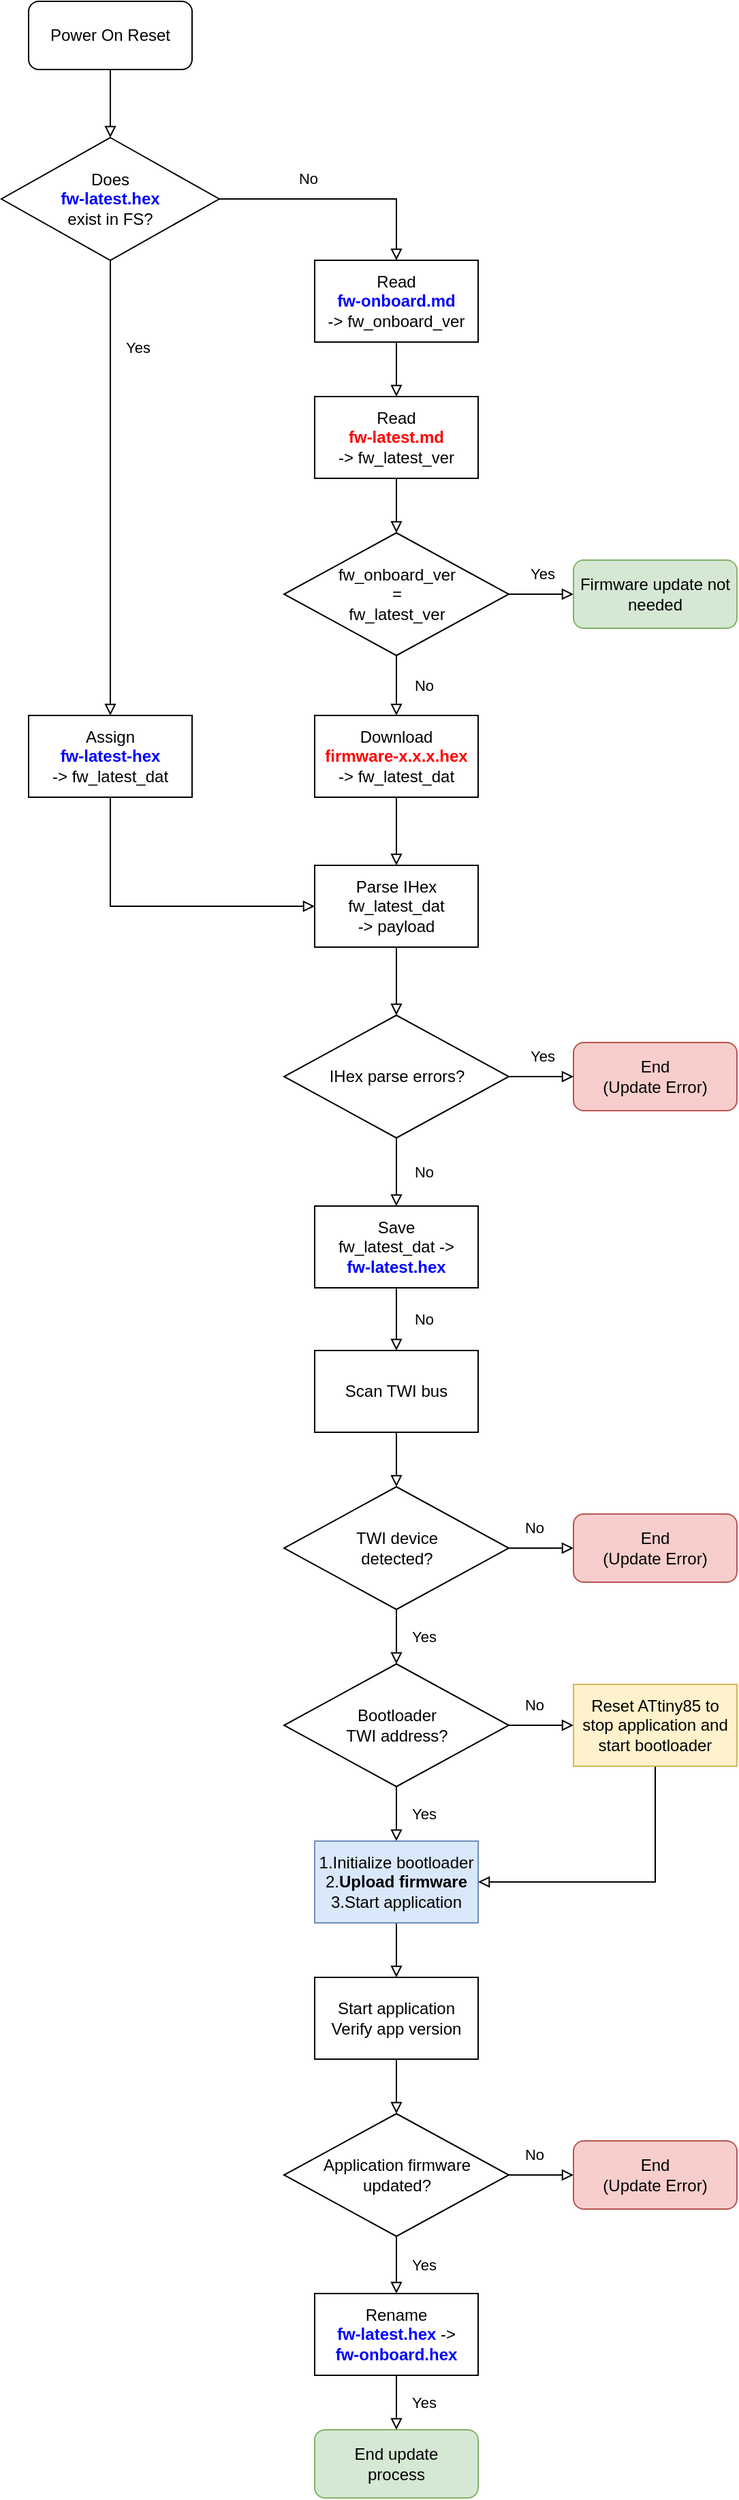 <mxfile version="13.1.14" type="device"><diagram id="b7CmRXWE2GOlUavSTZUe" name="Page-1"><mxGraphModel dx="1182" dy="683" grid="1" gridSize="10" guides="1" tooltips="1" connect="1" arrows="1" fold="1" page="1" pageScale="1" pageWidth="827" pageHeight="1169" math="0" shadow="0"><root><mxCell id="0"/><mxCell id="1" parent="0"/><mxCell id="aLQe0wNo5wLi3Sxk2y81-3" style="edgeStyle=orthogonalEdgeStyle;rounded=0;orthogonalLoop=1;jettySize=auto;html=1;entryX=0.5;entryY=0;entryDx=0;entryDy=0;strokeWidth=1;endArrow=block;endFill=0;strokeColor=#000000;" parent="1" source="aLQe0wNo5wLi3Sxk2y81-1" target="aLQe0wNo5wLi3Sxk2y81-2" edge="1"><mxGeometry relative="1" as="geometry"/></mxCell><mxCell id="aLQe0wNo5wLi3Sxk2y81-1" value="Power On Reset" style="rounded=1;whiteSpace=wrap;html=1;" parent="1" vertex="1"><mxGeometry x="190" y="106" width="120" height="50" as="geometry"/></mxCell><mxCell id="aLQe0wNo5wLi3Sxk2y81-4" value="No" style="edgeStyle=orthogonalEdgeStyle;rounded=0;orthogonalLoop=1;jettySize=auto;html=1;exitX=1;exitY=0.5;exitDx=0;exitDy=0;endArrow=block;endFill=0;strokeColor=#000000;strokeWidth=1;entryX=0.5;entryY=0;entryDx=0;entryDy=0;" parent="1" source="aLQe0wNo5wLi3Sxk2y81-2" target="aLQe0wNo5wLi3Sxk2y81-6" edge="1"><mxGeometry x="-0.259" y="15" relative="1" as="geometry"><mxPoint x="490" y="296" as="targetPoint"/><mxPoint as="offset"/></mxGeometry></mxCell><mxCell id="aLQe0wNo5wLi3Sxk2y81-2" value="Does&lt;br&gt;&lt;font color=&quot;#0000ff&quot;&gt;&lt;b&gt;fw-latest.hex&lt;/b&gt;&lt;/font&gt;&lt;br&gt;exist in FS?" style="rhombus;whiteSpace=wrap;html=1;" parent="1" vertex="1"><mxGeometry x="170" y="206" width="160" height="90" as="geometry"/></mxCell><mxCell id="aLQe0wNo5wLi3Sxk2y81-5" value="Yes" style="edgeStyle=orthogonalEdgeStyle;rounded=0;orthogonalLoop=1;jettySize=auto;html=1;exitX=0.5;exitY=1;exitDx=0;exitDy=0;endArrow=block;endFill=0;strokeColor=#000000;strokeWidth=1;entryX=0.5;entryY=0;entryDx=0;entryDy=0;" parent="1" source="aLQe0wNo5wLi3Sxk2y81-2" target="CXJbbaDLJKEDGF4cZTQp-16" edge="1"><mxGeometry x="-0.617" y="20" relative="1" as="geometry"><mxPoint x="290" y="656" as="targetPoint"/><mxPoint x="170" y="336" as="sourcePoint"/><mxPoint as="offset"/></mxGeometry></mxCell><mxCell id="aLQe0wNo5wLi3Sxk2y81-8" style="edgeStyle=orthogonalEdgeStyle;rounded=0;orthogonalLoop=1;jettySize=auto;html=1;exitX=0.5;exitY=1;exitDx=0;exitDy=0;entryX=0.5;entryY=0;entryDx=0;entryDy=0;endArrow=block;endFill=0;strokeColor=#000000;strokeWidth=1;" parent="1" source="aLQe0wNo5wLi3Sxk2y81-6" target="aLQe0wNo5wLi3Sxk2y81-7" edge="1"><mxGeometry relative="1" as="geometry"/></mxCell><mxCell id="aLQe0wNo5wLi3Sxk2y81-6" value="Read&lt;br&gt;&lt;b&gt;&lt;font color=&quot;#0000ff&quot;&gt;fw-onboard.md&lt;/font&gt;&lt;/b&gt;&lt;br&gt;-&amp;gt; fw_onboard_ver" style="rounded=0;whiteSpace=wrap;html=1;" parent="1" vertex="1"><mxGeometry x="400" y="296" width="120" height="60" as="geometry"/></mxCell><mxCell id="aLQe0wNo5wLi3Sxk2y81-16" style="edgeStyle=orthogonalEdgeStyle;rounded=0;orthogonalLoop=1;jettySize=auto;html=1;exitX=0.5;exitY=1;exitDx=0;exitDy=0;entryX=0.5;entryY=0;entryDx=0;entryDy=0;endArrow=block;endFill=0;strokeColor=#000000;strokeWidth=1;" parent="1" source="aLQe0wNo5wLi3Sxk2y81-7" target="aLQe0wNo5wLi3Sxk2y81-9" edge="1"><mxGeometry relative="1" as="geometry"/></mxCell><mxCell id="aLQe0wNo5wLi3Sxk2y81-7" value="Read&lt;br&gt;&lt;b&gt;&lt;font color=&quot;#ff0000&quot;&gt;fw-latest.md&lt;/font&gt;&lt;/b&gt;&lt;br&gt;-&amp;gt; fw_latest_ver" style="rounded=0;whiteSpace=wrap;html=1;" parent="1" vertex="1"><mxGeometry x="400" y="396" width="120" height="60" as="geometry"/></mxCell><mxCell id="aLQe0wNo5wLi3Sxk2y81-17" value="No" style="edgeStyle=orthogonalEdgeStyle;rounded=0;orthogonalLoop=1;jettySize=auto;html=1;exitX=0.5;exitY=1;exitDx=0;exitDy=0;endArrow=block;endFill=0;strokeColor=#000000;strokeWidth=1;entryX=0.5;entryY=0;entryDx=0;entryDy=0;" parent="1" source="aLQe0wNo5wLi3Sxk2y81-9" target="CXJbbaDLJKEDGF4cZTQp-2" edge="1"><mxGeometry y="20" relative="1" as="geometry"><mxPoint as="offset"/><mxPoint x="370" y="600" as="targetPoint"/></mxGeometry></mxCell><mxCell id="aLQe0wNo5wLi3Sxk2y81-9" value="fw_onboard_ver&lt;br&gt;=&lt;br&gt;fw_latest_ver" style="rhombus;whiteSpace=wrap;html=1;" parent="1" vertex="1"><mxGeometry x="377.5" y="496" width="165" height="90" as="geometry"/></mxCell><mxCell id="aLQe0wNo5wLi3Sxk2y81-11" value="Yes" style="edgeStyle=orthogonalEdgeStyle;rounded=0;orthogonalLoop=1;jettySize=auto;html=1;endArrow=block;endFill=0;strokeColor=#000000;strokeWidth=1;exitX=1;exitY=0.5;exitDx=0;exitDy=0;entryX=0;entryY=0.5;entryDx=0;entryDy=0;" parent="1" source="aLQe0wNo5wLi3Sxk2y81-9" target="aLQe0wNo5wLi3Sxk2y81-12" edge="1"><mxGeometry x="-0.032" y="15" relative="1" as="geometry"><mxPoint x="470" y="616" as="sourcePoint"/><mxPoint x="460" y="626" as="targetPoint"/><mxPoint x="1" as="offset"/></mxGeometry></mxCell><mxCell id="aLQe0wNo5wLi3Sxk2y81-12" value="Firmware update not needed" style="rounded=1;whiteSpace=wrap;html=1;fillColor=#d5e8d4;strokeColor=#82b366;" parent="1" vertex="1"><mxGeometry x="590" y="516" width="120" height="50" as="geometry"/></mxCell><mxCell id="aLQe0wNo5wLi3Sxk2y81-19" style="edgeStyle=orthogonalEdgeStyle;rounded=0;orthogonalLoop=1;jettySize=auto;html=1;exitX=0.5;exitY=1;exitDx=0;exitDy=0;entryX=0.5;entryY=0;entryDx=0;entryDy=0;endArrow=block;endFill=0;strokeColor=#000000;strokeWidth=1;" parent="1" source="aLQe0wNo5wLi3Sxk2y81-13" target="aLQe0wNo5wLi3Sxk2y81-18" edge="1"><mxGeometry relative="1" as="geometry"/></mxCell><mxCell id="aLQe0wNo5wLi3Sxk2y81-13" value="Scan TWI bus" style="rounded=0;whiteSpace=wrap;html=1;" parent="1" vertex="1"><mxGeometry x="400" y="1096" width="120" height="60" as="geometry"/></mxCell><mxCell id="aLQe0wNo5wLi3Sxk2y81-21" value="No" style="edgeStyle=orthogonalEdgeStyle;rounded=0;orthogonalLoop=1;jettySize=auto;html=1;exitX=1;exitY=0.5;exitDx=0;exitDy=0;entryX=0;entryY=0.5;entryDx=0;entryDy=0;endArrow=block;endFill=0;strokeColor=#000000;strokeWidth=1;" parent="1" source="aLQe0wNo5wLi3Sxk2y81-18" target="aLQe0wNo5wLi3Sxk2y81-20" edge="1"><mxGeometry x="-0.263" y="15" relative="1" as="geometry"><mxPoint x="1" as="offset"/></mxGeometry></mxCell><mxCell id="aLQe0wNo5wLi3Sxk2y81-23" value="Yes" style="edgeStyle=orthogonalEdgeStyle;rounded=0;orthogonalLoop=1;jettySize=auto;html=1;exitX=0.5;exitY=1;exitDx=0;exitDy=0;entryX=0.5;entryY=0;entryDx=0;entryDy=0;endArrow=block;endFill=0;strokeColor=#000000;strokeWidth=1;" parent="1" source="aLQe0wNo5wLi3Sxk2y81-18" target="aLQe0wNo5wLi3Sxk2y81-22" edge="1"><mxGeometry y="20" relative="1" as="geometry"><mxPoint as="offset"/></mxGeometry></mxCell><mxCell id="aLQe0wNo5wLi3Sxk2y81-18" value="TWI device&lt;br&gt;detected?" style="rhombus;whiteSpace=wrap;html=1;" parent="1" vertex="1"><mxGeometry x="377.5" y="1196" width="165" height="90" as="geometry"/></mxCell><mxCell id="aLQe0wNo5wLi3Sxk2y81-20" value="End&lt;br&gt;(Update Error)" style="rounded=1;whiteSpace=wrap;html=1;fillColor=#f8cecc;strokeColor=#b85450;" parent="1" vertex="1"><mxGeometry x="590" y="1216" width="120" height="50" as="geometry"/></mxCell><mxCell id="aLQe0wNo5wLi3Sxk2y81-26" value="Yes" style="edgeStyle=orthogonalEdgeStyle;rounded=0;orthogonalLoop=1;jettySize=auto;html=1;exitX=0.5;exitY=1;exitDx=0;exitDy=0;entryX=0.5;entryY=0;entryDx=0;entryDy=0;endArrow=block;endFill=0;strokeColor=#000000;strokeWidth=1;" parent="1" source="aLQe0wNo5wLi3Sxk2y81-22" target="aLQe0wNo5wLi3Sxk2y81-30" edge="1"><mxGeometry y="20" relative="1" as="geometry"><mxPoint x="460" y="1456" as="targetPoint"/><mxPoint as="offset"/></mxGeometry></mxCell><mxCell id="aLQe0wNo5wLi3Sxk2y81-22" value="Bootloader&lt;br&gt;TWI address?" style="rhombus;whiteSpace=wrap;html=1;" parent="1" vertex="1"><mxGeometry x="377.5" y="1326" width="165" height="90" as="geometry"/></mxCell><mxCell id="aLQe0wNo5wLi3Sxk2y81-27" value="No" style="edgeStyle=orthogonalEdgeStyle;rounded=0;orthogonalLoop=1;jettySize=auto;html=1;entryX=0;entryY=0.5;entryDx=0;entryDy=0;endArrow=block;endFill=0;strokeColor=#000000;strokeWidth=1;exitX=1;exitY=0.5;exitDx=0;exitDy=0;" parent="1" source="aLQe0wNo5wLi3Sxk2y81-22" target="aLQe0wNo5wLi3Sxk2y81-38" edge="1"><mxGeometry x="-0.263" y="15" relative="1" as="geometry"><mxPoint x="560" y="1426" as="sourcePoint"/><mxPoint x="1" as="offset"/><mxPoint x="590" y="1371" as="targetPoint"/></mxGeometry></mxCell><mxCell id="aLQe0wNo5wLi3Sxk2y81-33" style="edgeStyle=orthogonalEdgeStyle;rounded=0;orthogonalLoop=1;jettySize=auto;html=1;exitX=0.5;exitY=1;exitDx=0;exitDy=0;entryX=0.5;entryY=0;entryDx=0;entryDy=0;endArrow=block;endFill=0;strokeColor=#000000;strokeWidth=1;" parent="1" source="aLQe0wNo5wLi3Sxk2y81-30" target="aLQe0wNo5wLi3Sxk2y81-32" edge="1"><mxGeometry relative="1" as="geometry"/></mxCell><mxCell id="aLQe0wNo5wLi3Sxk2y81-30" value="&lt;div&gt;&lt;span&gt;1.Initialize bootloader&lt;/span&gt;&lt;/div&gt;2.&lt;b&gt;Upload firmware&lt;/b&gt;&lt;br&gt;3.Start application" style="rounded=0;whiteSpace=wrap;html=1;fillColor=#dae8fc;strokeColor=#6c8ebf;align=center;" parent="1" vertex="1"><mxGeometry x="400" y="1456" width="120" height="60" as="geometry"/></mxCell><mxCell id="aLQe0wNo5wLi3Sxk2y81-37" style="edgeStyle=orthogonalEdgeStyle;rounded=0;orthogonalLoop=1;jettySize=auto;html=1;exitX=0.5;exitY=1;exitDx=0;exitDy=0;entryX=0.5;entryY=0;entryDx=0;entryDy=0;endArrow=block;endFill=0;strokeColor=#000000;strokeWidth=1;" parent="1" source="aLQe0wNo5wLi3Sxk2y81-32" target="aLQe0wNo5wLi3Sxk2y81-35" edge="1"><mxGeometry relative="1" as="geometry"/></mxCell><mxCell id="aLQe0wNo5wLi3Sxk2y81-32" value="Start application&lt;br&gt;Verify app version" style="rounded=0;whiteSpace=wrap;html=1;" parent="1" vertex="1"><mxGeometry x="400" y="1556" width="120" height="60" as="geometry"/></mxCell><mxCell id="aLQe0wNo5wLi3Sxk2y81-34" value="Yes" style="edgeStyle=orthogonalEdgeStyle;rounded=0;orthogonalLoop=1;jettySize=auto;html=1;exitX=0.5;exitY=1;exitDx=0;exitDy=0;endArrow=block;endFill=0;strokeColor=#000000;strokeWidth=1;entryX=0.5;entryY=0;entryDx=0;entryDy=0;" parent="1" source="aLQe0wNo5wLi3Sxk2y81-35" target="CXJbbaDLJKEDGF4cZTQp-1" edge="1"><mxGeometry y="20" relative="1" as="geometry"><mxPoint x="380" y="1750" as="targetPoint"/><mxPoint as="offset"/></mxGeometry></mxCell><mxCell id="aLQe0wNo5wLi3Sxk2y81-35" value="Application firmware&lt;br&gt;updated?" style="rhombus;whiteSpace=wrap;html=1;" parent="1" vertex="1"><mxGeometry x="377.5" y="1656" width="165" height="90" as="geometry"/></mxCell><mxCell id="aLQe0wNo5wLi3Sxk2y81-36" value="No" style="edgeStyle=orthogonalEdgeStyle;rounded=0;orthogonalLoop=1;jettySize=auto;html=1;entryX=0;entryY=0.5;entryDx=0;entryDy=0;endArrow=block;endFill=0;strokeColor=#000000;strokeWidth=1;exitX=1;exitY=0.5;exitDx=0;exitDy=0;" parent="1" source="aLQe0wNo5wLi3Sxk2y81-35" target="aLQe0wNo5wLi3Sxk2y81-40" edge="1"><mxGeometry x="-0.263" y="15" relative="1" as="geometry"><mxPoint x="560" y="1756" as="sourcePoint"/><mxPoint x="1" as="offset"/><mxPoint x="590" y="1701" as="targetPoint"/></mxGeometry></mxCell><mxCell id="aLQe0wNo5wLi3Sxk2y81-39" style="edgeStyle=orthogonalEdgeStyle;rounded=0;orthogonalLoop=1;jettySize=auto;html=1;exitX=0.5;exitY=1;exitDx=0;exitDy=0;entryX=1;entryY=0.5;entryDx=0;entryDy=0;endArrow=block;endFill=0;strokeColor=#000000;strokeWidth=1;" parent="1" source="aLQe0wNo5wLi3Sxk2y81-38" target="aLQe0wNo5wLi3Sxk2y81-30" edge="1"><mxGeometry relative="1" as="geometry"/></mxCell><mxCell id="aLQe0wNo5wLi3Sxk2y81-38" value="Reset ATtiny85 to&lt;br&gt;stop application and&lt;br&gt;start bootloader&lt;br&gt;&lt;div&gt;&lt;/div&gt;" style="rounded=0;whiteSpace=wrap;html=1;fillColor=#fff2cc;strokeColor=#d6b656;align=center;" parent="1" vertex="1"><mxGeometry x="590" y="1341" width="120" height="60" as="geometry"/></mxCell><mxCell id="aLQe0wNo5wLi3Sxk2y81-40" value="End&lt;br&gt;(Update Error)" style="rounded=1;whiteSpace=wrap;html=1;fillColor=#f8cecc;strokeColor=#b85450;" parent="1" vertex="1"><mxGeometry x="590" y="1676" width="120" height="50" as="geometry"/></mxCell><mxCell id="aLQe0wNo5wLi3Sxk2y81-41" value="End update&lt;br&gt;process" style="rounded=1;whiteSpace=wrap;html=1;fillColor=#d5e8d4;strokeColor=#82b366;" parent="1" vertex="1"><mxGeometry x="400" y="1888" width="120" height="50" as="geometry"/></mxCell><mxCell id="CXJbbaDLJKEDGF4cZTQp-1" value="Rename&lt;br&gt;&lt;b&gt;&lt;font color=&quot;#0000ff&quot;&gt;fw-latest.hex&lt;/font&gt;&lt;/b&gt; -&amp;gt;&lt;br&gt;&lt;b&gt;&lt;font color=&quot;#0000ff&quot;&gt;fw-onboard.hex&lt;/font&gt;&lt;/b&gt;" style="rounded=0;whiteSpace=wrap;html=1;" parent="1" vertex="1"><mxGeometry x="400" y="1788" width="120" height="60" as="geometry"/></mxCell><mxCell id="CXJbbaDLJKEDGF4cZTQp-2" value="Download&lt;br&gt;&lt;font color=&quot;#ff0000&quot;&gt;&lt;b&gt;firmware-x.x.x.hex&lt;/b&gt;&lt;/font&gt;&lt;br&gt;-&amp;gt; &lt;font&gt;fw_latest_dat&lt;/font&gt;" style="rounded=0;whiteSpace=wrap;html=1;" parent="1" vertex="1"><mxGeometry x="400" y="630" width="120" height="60" as="geometry"/></mxCell><mxCell id="CXJbbaDLJKEDGF4cZTQp-3" value="Save&lt;br&gt;&lt;font&gt;fw_latest_dat -&amp;gt;&lt;br&gt;&lt;b&gt;&lt;font color=&quot;#0000ff&quot;&gt;fw-latest.hex&lt;/font&gt;&lt;/b&gt;&lt;br&gt;&lt;/font&gt;" style="rounded=0;whiteSpace=wrap;html=1;" parent="1" vertex="1"><mxGeometry x="400" y="990" width="120" height="60" as="geometry"/></mxCell><mxCell id="CXJbbaDLJKEDGF4cZTQp-5" style="edgeStyle=orthogonalEdgeStyle;rounded=0;orthogonalLoop=1;jettySize=auto;html=1;endArrow=block;endFill=0;strokeColor=#000000;strokeWidth=1;exitX=0.5;exitY=1;exitDx=0;exitDy=0;entryX=0.5;entryY=0;entryDx=0;entryDy=0;" parent="1" source="CXJbbaDLJKEDGF4cZTQp-2" target="CXJbbaDLJKEDGF4cZTQp-6" edge="1"><mxGeometry relative="1" as="geometry"><mxPoint x="540" y="700" as="sourcePoint"/><mxPoint x="360" y="720" as="targetPoint"/></mxGeometry></mxCell><mxCell id="CXJbbaDLJKEDGF4cZTQp-6" value="Parse IHex&lt;br&gt;&lt;font&gt;fw_latest_dat &lt;br&gt;-&amp;gt; payload&lt;br&gt;&lt;/font&gt;" style="rounded=0;whiteSpace=wrap;html=1;" parent="1" vertex="1"><mxGeometry x="400" y="740" width="120" height="60" as="geometry"/></mxCell><mxCell id="CXJbbaDLJKEDGF4cZTQp-7" value="IHex parse errors?" style="rhombus;whiteSpace=wrap;html=1;" parent="1" vertex="1"><mxGeometry x="377.5" y="850" width="165" height="90" as="geometry"/></mxCell><mxCell id="CXJbbaDLJKEDGF4cZTQp-8" value="No" style="edgeStyle=orthogonalEdgeStyle;rounded=0;orthogonalLoop=1;jettySize=auto;html=1;endArrow=block;endFill=0;strokeColor=#000000;strokeWidth=1;entryX=0.5;entryY=0;entryDx=0;entryDy=0;exitX=0.5;exitY=1;exitDx=0;exitDy=0;" parent="1" source="CXJbbaDLJKEDGF4cZTQp-7" target="CXJbbaDLJKEDGF4cZTQp-3" edge="1"><mxGeometry y="20" relative="1" as="geometry"><mxPoint as="offset"/><mxPoint x="510" y="970" as="sourcePoint"/><mxPoint x="377.5" y="984" as="targetPoint"/></mxGeometry></mxCell><mxCell id="CXJbbaDLJKEDGF4cZTQp-9" style="edgeStyle=orthogonalEdgeStyle;rounded=0;orthogonalLoop=1;jettySize=auto;html=1;endArrow=block;endFill=0;strokeColor=#000000;strokeWidth=1;entryX=0.5;entryY=0;entryDx=0;entryDy=0;exitX=0.5;exitY=1;exitDx=0;exitDy=0;" parent="1" source="CXJbbaDLJKEDGF4cZTQp-6" target="CXJbbaDLJKEDGF4cZTQp-7" edge="1"><mxGeometry relative="1" as="geometry"><mxPoint x="530" y="820" as="sourcePoint"/><mxPoint x="470" y="750" as="targetPoint"/></mxGeometry></mxCell><mxCell id="CXJbbaDLJKEDGF4cZTQp-10" value="End&lt;br&gt;(Update Error)" style="rounded=1;whiteSpace=wrap;html=1;fillColor=#f8cecc;strokeColor=#b85450;" parent="1" vertex="1"><mxGeometry x="590" y="870" width="120" height="50" as="geometry"/></mxCell><mxCell id="CXJbbaDLJKEDGF4cZTQp-13" value="No" style="edgeStyle=orthogonalEdgeStyle;rounded=0;orthogonalLoop=1;jettySize=auto;html=1;endArrow=block;endFill=0;strokeColor=#000000;strokeWidth=1;entryX=0.5;entryY=0;entryDx=0;entryDy=0;exitX=0.5;exitY=1;exitDx=0;exitDy=0;" parent="1" source="CXJbbaDLJKEDGF4cZTQp-3" target="aLQe0wNo5wLi3Sxk2y81-13" edge="1"><mxGeometry y="20" relative="1" as="geometry"><mxPoint as="offset"/><mxPoint x="520" y="1080" as="sourcePoint"/><mxPoint x="470" y="1000" as="targetPoint"/></mxGeometry></mxCell><mxCell id="CXJbbaDLJKEDGF4cZTQp-14" value="Yes" style="edgeStyle=orthogonalEdgeStyle;rounded=0;orthogonalLoop=1;jettySize=auto;html=1;endArrow=block;endFill=0;strokeColor=#000000;strokeWidth=1;exitX=1;exitY=0.5;exitDx=0;exitDy=0;entryX=0;entryY=0.5;entryDx=0;entryDy=0;" parent="1" source="CXJbbaDLJKEDGF4cZTQp-7" target="CXJbbaDLJKEDGF4cZTQp-10" edge="1"><mxGeometry x="-0.032" y="15" relative="1" as="geometry"><mxPoint x="552.5" y="551" as="sourcePoint"/><mxPoint x="560" y="990" as="targetPoint"/><mxPoint x="1" as="offset"/></mxGeometry></mxCell><mxCell id="CXJbbaDLJKEDGF4cZTQp-15" value="Yes" style="edgeStyle=orthogonalEdgeStyle;rounded=0;orthogonalLoop=1;jettySize=auto;html=1;endArrow=block;endFill=0;strokeColor=#000000;strokeWidth=1;exitX=0.5;exitY=1;exitDx=0;exitDy=0;entryX=0.5;entryY=0;entryDx=0;entryDy=0;" parent="1" source="CXJbbaDLJKEDGF4cZTQp-1" target="aLQe0wNo5wLi3Sxk2y81-41" edge="1"><mxGeometry y="20" relative="1" as="geometry"><mxPoint x="590" y="1878" as="targetPoint"/><mxPoint as="offset"/><mxPoint x="290" y="1918" as="sourcePoint"/></mxGeometry></mxCell><mxCell id="CXJbbaDLJKEDGF4cZTQp-16" value="Assign&lt;br&gt;&lt;b&gt;&lt;font color=&quot;#0000ff&quot;&gt;fw-latest-hex&lt;/font&gt;&lt;/b&gt;&lt;br&gt;-&amp;gt; &lt;font&gt;fw_latest_dat&lt;/font&gt;" style="rounded=0;whiteSpace=wrap;html=1;" parent="1" vertex="1"><mxGeometry x="190" y="630" width="120" height="60" as="geometry"/></mxCell><mxCell id="CXJbbaDLJKEDGF4cZTQp-17" style="edgeStyle=orthogonalEdgeStyle;rounded=0;orthogonalLoop=1;jettySize=auto;html=1;endArrow=block;endFill=0;strokeColor=#000000;strokeWidth=1;exitX=0.5;exitY=1;exitDx=0;exitDy=0;entryX=0;entryY=0.5;entryDx=0;entryDy=0;" parent="1" source="CXJbbaDLJKEDGF4cZTQp-16" target="CXJbbaDLJKEDGF4cZTQp-6" edge="1"><mxGeometry relative="1" as="geometry"><mxPoint x="470" y="700" as="sourcePoint"/><mxPoint x="470" y="750" as="targetPoint"/></mxGeometry></mxCell></root></mxGraphModel></diagram></mxfile>